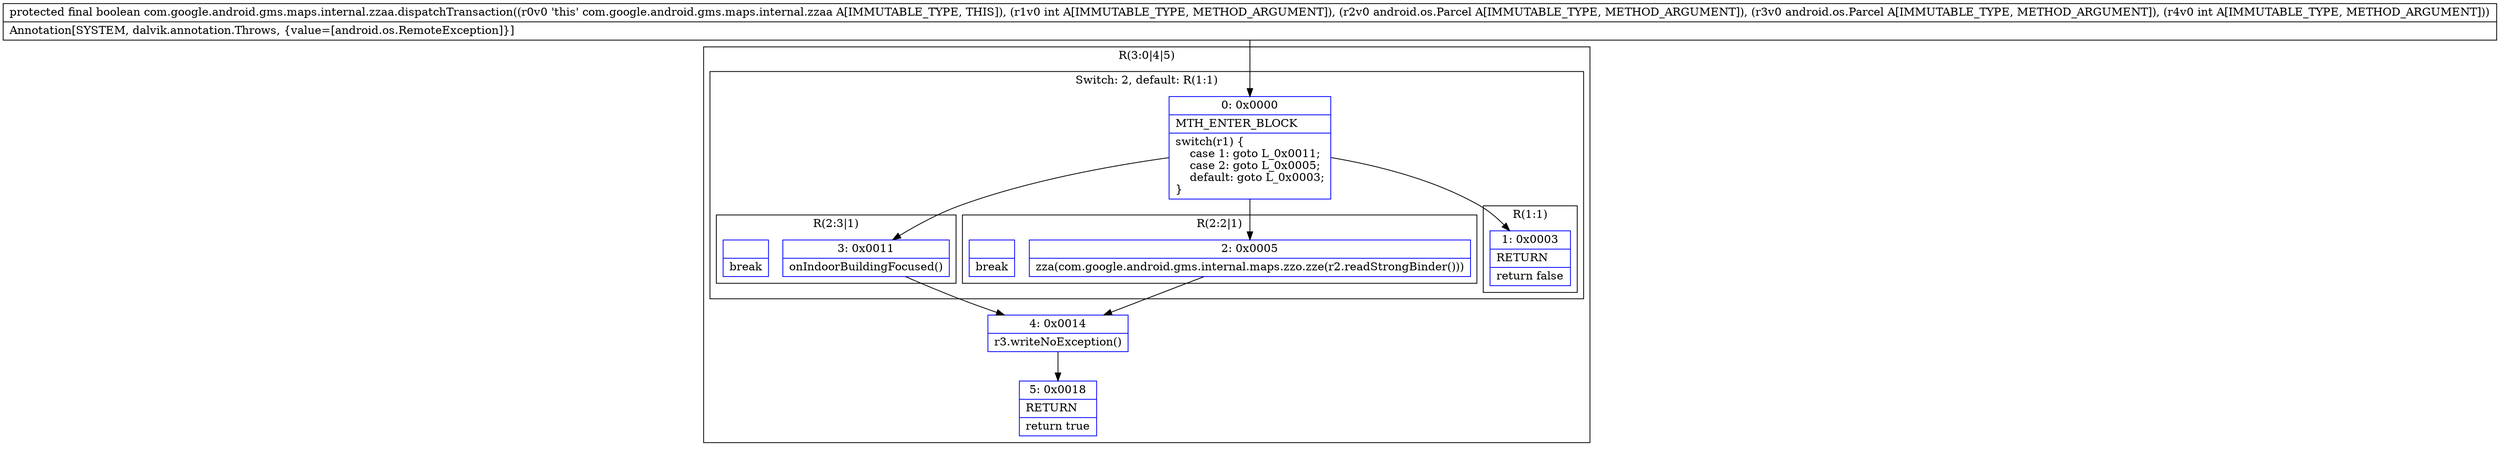 digraph "CFG forcom.google.android.gms.maps.internal.zzaa.dispatchTransaction(ILandroid\/os\/Parcel;Landroid\/os\/Parcel;I)Z" {
subgraph cluster_Region_1695314725 {
label = "R(3:0|4|5)";
node [shape=record,color=blue];
subgraph cluster_SwitchRegion_1167342101 {
label = "Switch: 2, default: R(1:1)";
node [shape=record,color=blue];
Node_0 [shape=record,label="{0\:\ 0x0000|MTH_ENTER_BLOCK\l|switch(r1) \{\l    case 1: goto L_0x0011;\l    case 2: goto L_0x0005;\l    default: goto L_0x0003;\l\}\l}"];
subgraph cluster_Region_459306476 {
label = "R(2:3|1)";
node [shape=record,color=blue];
Node_3 [shape=record,label="{3\:\ 0x0011|onIndoorBuildingFocused()\l}"];
Node_InsnContainer_2144612169 [shape=record,label="{|break\l}"];
}
subgraph cluster_Region_2034761421 {
label = "R(2:2|1)";
node [shape=record,color=blue];
Node_2 [shape=record,label="{2\:\ 0x0005|zza(com.google.android.gms.internal.maps.zzo.zze(r2.readStrongBinder()))\l}"];
Node_InsnContainer_501692258 [shape=record,label="{|break\l}"];
}
subgraph cluster_Region_87092775 {
label = "R(1:1)";
node [shape=record,color=blue];
Node_1 [shape=record,label="{1\:\ 0x0003|RETURN\l|return false\l}"];
}
}
Node_4 [shape=record,label="{4\:\ 0x0014|r3.writeNoException()\l}"];
Node_5 [shape=record,label="{5\:\ 0x0018|RETURN\l|return true\l}"];
}
MethodNode[shape=record,label="{protected final boolean com.google.android.gms.maps.internal.zzaa.dispatchTransaction((r0v0 'this' com.google.android.gms.maps.internal.zzaa A[IMMUTABLE_TYPE, THIS]), (r1v0 int A[IMMUTABLE_TYPE, METHOD_ARGUMENT]), (r2v0 android.os.Parcel A[IMMUTABLE_TYPE, METHOD_ARGUMENT]), (r3v0 android.os.Parcel A[IMMUTABLE_TYPE, METHOD_ARGUMENT]), (r4v0 int A[IMMUTABLE_TYPE, METHOD_ARGUMENT]))  | Annotation[SYSTEM, dalvik.annotation.Throws, \{value=[android.os.RemoteException]\}]\l}"];
MethodNode -> Node_0;
Node_0 -> Node_1;
Node_0 -> Node_2;
Node_0 -> Node_3;
Node_3 -> Node_4;
Node_2 -> Node_4;
Node_4 -> Node_5;
}

